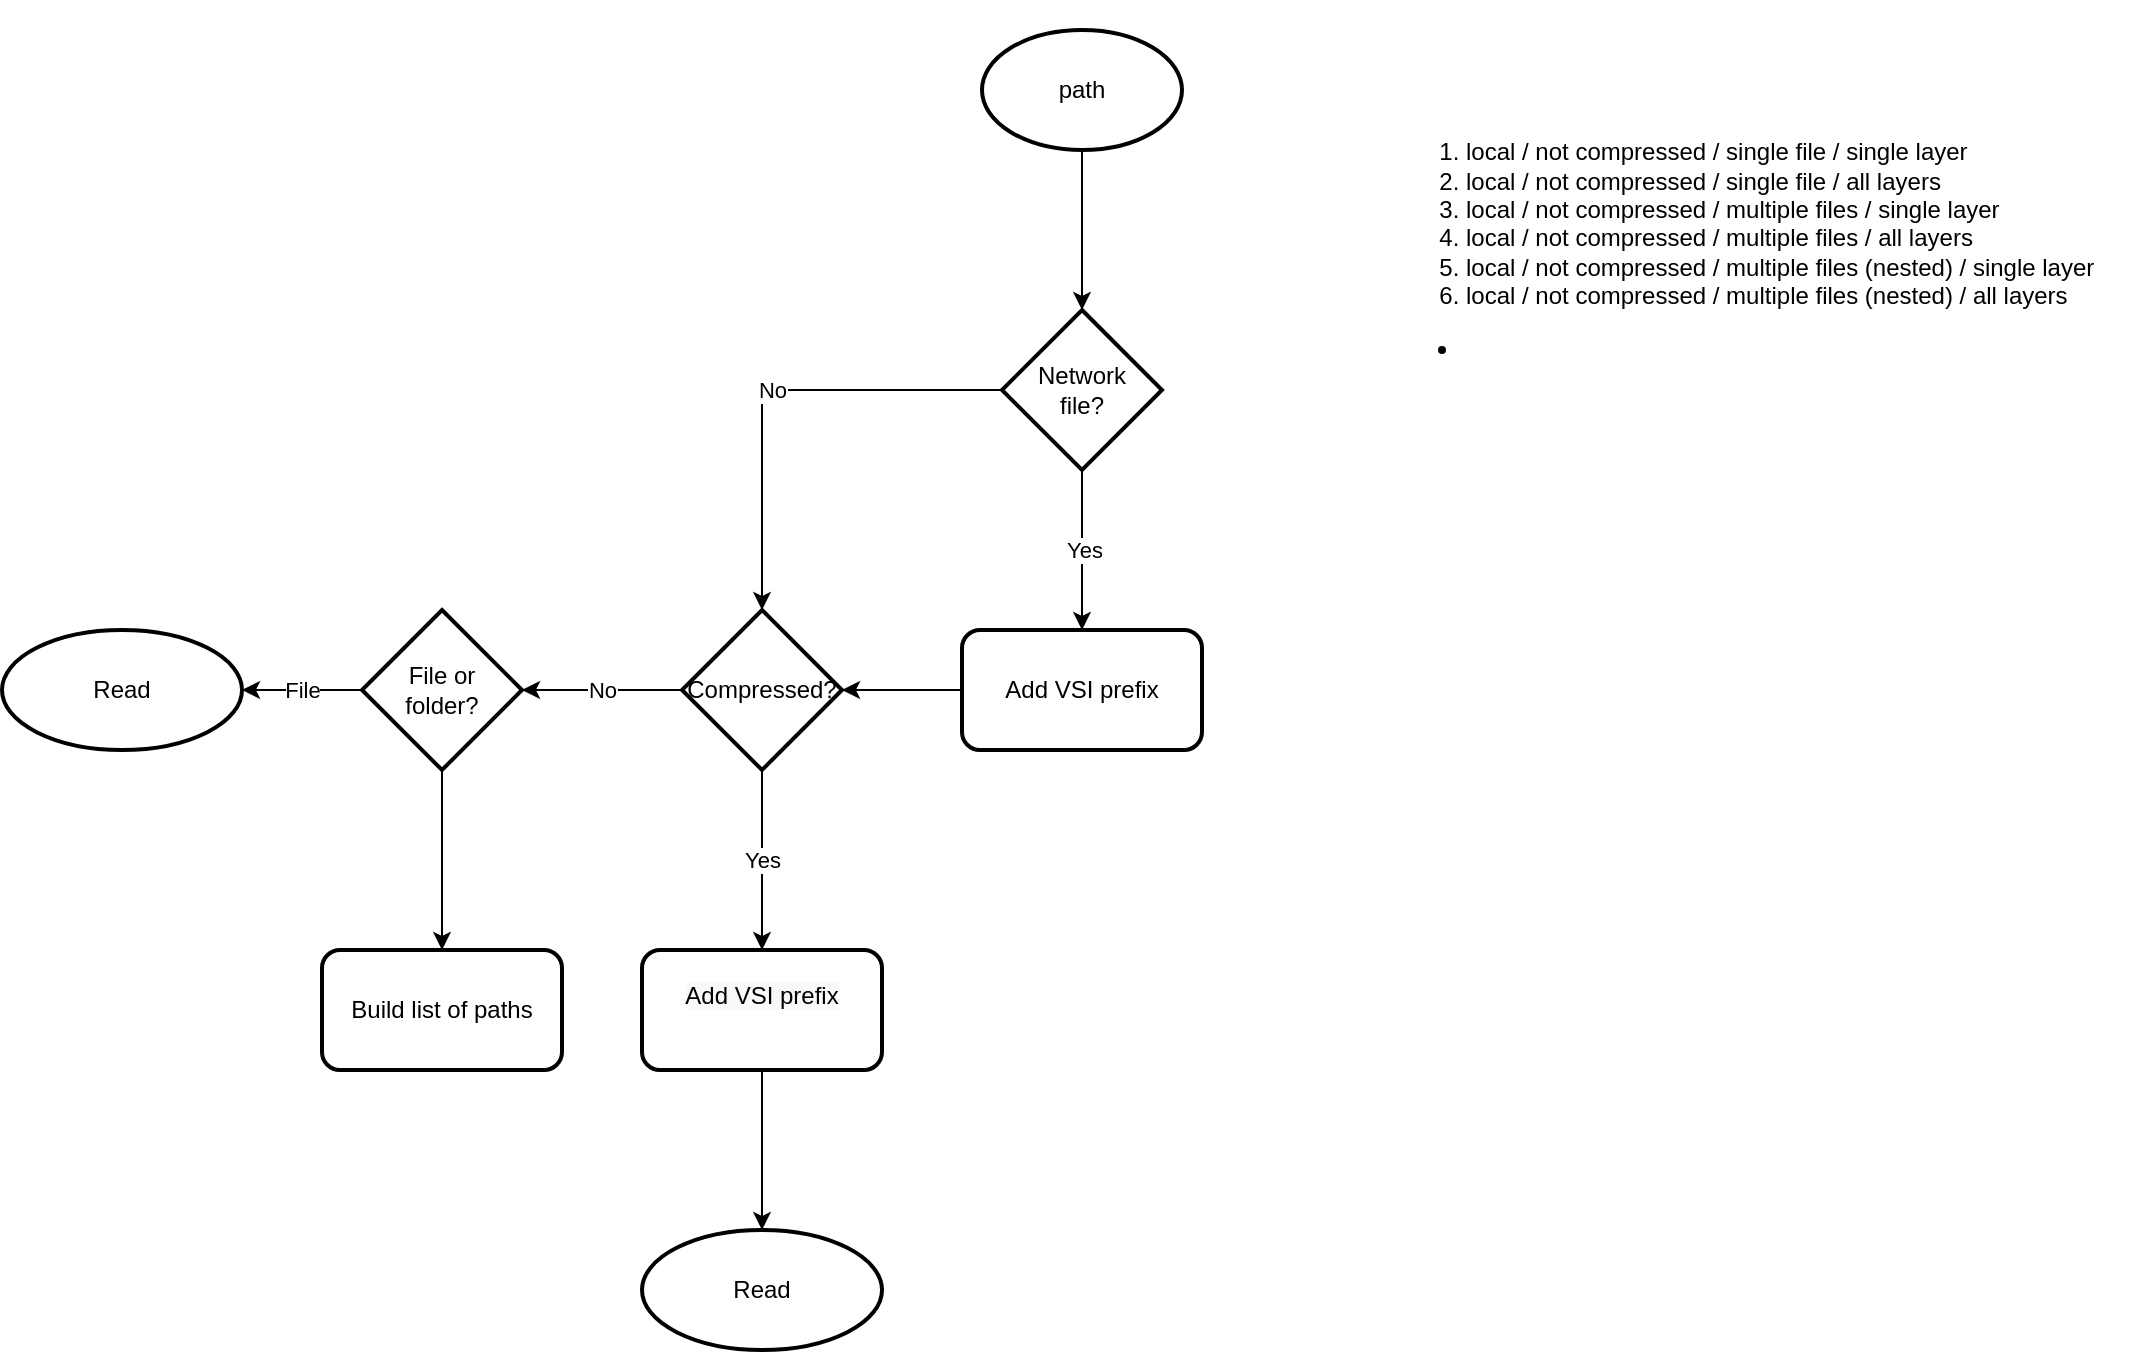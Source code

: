 <mxfile version="20.5.3" type="github">
  <diagram id="wPrvyyBjBpwPHAtFZZG1" name="Page-1">
    <mxGraphModel dx="2201" dy="762" grid="1" gridSize="10" guides="1" tooltips="1" connect="1" arrows="1" fold="1" page="1" pageScale="1" pageWidth="827" pageHeight="1169" math="0" shadow="0">
      <root>
        <mxCell id="0" />
        <mxCell id="1" parent="0" />
        <mxCell id="VcJdVXKJF7oo9tozXP5s-3" value="" style="edgeStyle=orthogonalEdgeStyle;rounded=0;orthogonalLoop=1;jettySize=auto;html=1;entryX=0.5;entryY=0;entryDx=0;entryDy=0;" edge="1" parent="1" source="VcJdVXKJF7oo9tozXP5s-1" target="VcJdVXKJF7oo9tozXP5s-19">
          <mxGeometry relative="1" as="geometry">
            <Array as="points" />
          </mxGeometry>
        </mxCell>
        <mxCell id="VcJdVXKJF7oo9tozXP5s-1" value="path" style="strokeWidth=2;html=1;shape=mxgraph.flowchart.start_1;whiteSpace=wrap;" vertex="1" parent="1">
          <mxGeometry x="200" y="350" width="100" height="60" as="geometry" />
        </mxCell>
        <mxCell id="VcJdVXKJF7oo9tozXP5s-56" value="File" style="edgeStyle=orthogonalEdgeStyle;rounded=0;orthogonalLoop=1;jettySize=auto;html=1;" edge="1" parent="1" source="VcJdVXKJF7oo9tozXP5s-2" target="VcJdVXKJF7oo9tozXP5s-55">
          <mxGeometry relative="1" as="geometry" />
        </mxCell>
        <mxCell id="VcJdVXKJF7oo9tozXP5s-59" value="" style="edgeStyle=orthogonalEdgeStyle;rounded=0;orthogonalLoop=1;jettySize=auto;html=1;" edge="1" parent="1" source="VcJdVXKJF7oo9tozXP5s-2" target="VcJdVXKJF7oo9tozXP5s-58">
          <mxGeometry relative="1" as="geometry" />
        </mxCell>
        <mxCell id="VcJdVXKJF7oo9tozXP5s-2" value="File or &lt;br&gt;folder?" style="rhombus;whiteSpace=wrap;html=1;strokeWidth=2;" vertex="1" parent="1">
          <mxGeometry x="-110" y="640" width="80" height="80" as="geometry" />
        </mxCell>
        <mxCell id="VcJdVXKJF7oo9tozXP5s-25" value="No" style="edgeStyle=orthogonalEdgeStyle;rounded=0;orthogonalLoop=1;jettySize=auto;html=1;" edge="1" parent="1">
          <mxGeometry relative="1" as="geometry">
            <mxPoint x="50" y="680" as="sourcePoint" />
            <mxPoint x="-30" y="680" as="targetPoint" />
          </mxGeometry>
        </mxCell>
        <mxCell id="VcJdVXKJF7oo9tozXP5s-39" value="Yes" style="edgeStyle=orthogonalEdgeStyle;rounded=0;orthogonalLoop=1;jettySize=auto;html=1;" edge="1" parent="1" source="VcJdVXKJF7oo9tozXP5s-19">
          <mxGeometry relative="1" as="geometry">
            <mxPoint x="250" y="650" as="targetPoint" />
          </mxGeometry>
        </mxCell>
        <mxCell id="VcJdVXKJF7oo9tozXP5s-46" value="No" style="edgeStyle=orthogonalEdgeStyle;rounded=0;orthogonalLoop=1;jettySize=auto;html=1;entryX=0.5;entryY=0;entryDx=0;entryDy=0;" edge="1" parent="1" source="VcJdVXKJF7oo9tozXP5s-19" target="VcJdVXKJF7oo9tozXP5s-43">
          <mxGeometry relative="1" as="geometry">
            <mxPoint x="130" y="530" as="targetPoint" />
            <Array as="points">
              <mxPoint x="90" y="530" />
            </Array>
          </mxGeometry>
        </mxCell>
        <mxCell id="VcJdVXKJF7oo9tozXP5s-19" value="Network&lt;br&gt;file?" style="rhombus;whiteSpace=wrap;html=1;strokeWidth=2;" vertex="1" parent="1">
          <mxGeometry x="210" y="490" width="80" height="80" as="geometry" />
        </mxCell>
        <mxCell id="VcJdVXKJF7oo9tozXP5s-47" style="edgeStyle=orthogonalEdgeStyle;rounded=0;orthogonalLoop=1;jettySize=auto;html=1;entryX=1;entryY=0.5;entryDx=0;entryDy=0;" edge="1" parent="1" source="VcJdVXKJF7oo9tozXP5s-33" target="VcJdVXKJF7oo9tozXP5s-43">
          <mxGeometry relative="1" as="geometry" />
        </mxCell>
        <mxCell id="VcJdVXKJF7oo9tozXP5s-33" value="Add VSI prefix" style="rounded=1;whiteSpace=wrap;html=1;strokeWidth=2;" vertex="1" parent="1">
          <mxGeometry x="190" y="650" width="120" height="60" as="geometry" />
        </mxCell>
        <mxCell id="VcJdVXKJF7oo9tozXP5s-51" value="Yes" style="edgeStyle=orthogonalEdgeStyle;rounded=0;orthogonalLoop=1;jettySize=auto;html=1;" edge="1" parent="1" source="VcJdVXKJF7oo9tozXP5s-43" target="VcJdVXKJF7oo9tozXP5s-50">
          <mxGeometry relative="1" as="geometry" />
        </mxCell>
        <mxCell id="VcJdVXKJF7oo9tozXP5s-43" value="Compressed?" style="rhombus;whiteSpace=wrap;html=1;strokeWidth=2;" vertex="1" parent="1">
          <mxGeometry x="50" y="640" width="80" height="80" as="geometry" />
        </mxCell>
        <mxCell id="VcJdVXKJF7oo9tozXP5s-54" value="" style="edgeStyle=orthogonalEdgeStyle;rounded=0;orthogonalLoop=1;jettySize=auto;html=1;" edge="1" parent="1" source="VcJdVXKJF7oo9tozXP5s-50" target="VcJdVXKJF7oo9tozXP5s-53">
          <mxGeometry relative="1" as="geometry" />
        </mxCell>
        <mxCell id="VcJdVXKJF7oo9tozXP5s-50" value="&#xa;&lt;span style=&quot;color: rgb(0, 0, 0); font-family: Helvetica; font-size: 12px; font-style: normal; font-variant-ligatures: normal; font-variant-caps: normal; font-weight: 400; letter-spacing: normal; orphans: 2; text-align: center; text-indent: 0px; text-transform: none; widows: 2; word-spacing: 0px; -webkit-text-stroke-width: 0px; background-color: rgb(248, 249, 250); text-decoration-thickness: initial; text-decoration-style: initial; text-decoration-color: initial; float: none; display: inline !important;&quot;&gt;Add VSI prefix&lt;/span&gt;&#xa;&#xa;" style="rounded=1;whiteSpace=wrap;html=1;strokeWidth=2;" vertex="1" parent="1">
          <mxGeometry x="30" y="810" width="120" height="60" as="geometry" />
        </mxCell>
        <mxCell id="VcJdVXKJF7oo9tozXP5s-53" value="Read" style="ellipse;whiteSpace=wrap;html=1;rounded=1;strokeWidth=2;" vertex="1" parent="1">
          <mxGeometry x="30" y="950" width="120" height="60" as="geometry" />
        </mxCell>
        <mxCell id="VcJdVXKJF7oo9tozXP5s-55" value="Read" style="ellipse;whiteSpace=wrap;html=1;strokeWidth=2;" vertex="1" parent="1">
          <mxGeometry x="-290" y="650" width="120" height="60" as="geometry" />
        </mxCell>
        <mxCell id="VcJdVXKJF7oo9tozXP5s-58" value="Build list of paths" style="rounded=1;whiteSpace=wrap;html=1;strokeWidth=2;" vertex="1" parent="1">
          <mxGeometry x="-130" y="810" width="120" height="60" as="geometry" />
        </mxCell>
        <mxCell id="VcJdVXKJF7oo9tozXP5s-60" value="&lt;ol&gt;&lt;li&gt;&lt;span style=&quot;background-color: initial;&quot;&gt;local / not compressed / single file / single layer&lt;/span&gt;&lt;/li&gt;&lt;li&gt;&lt;span style=&quot;background-color: initial;&quot;&gt;local / not compressed / single file / all layers&lt;/span&gt;&lt;/li&gt;&lt;li&gt;&lt;span style=&quot;background-color: initial;&quot;&gt;local / not compressed / multiple files / single layer&lt;/span&gt;&lt;/li&gt;&lt;li&gt;&lt;span style=&quot;background-color: initial;&quot;&gt;local / not compressed / multiple files&lt;/span&gt;&lt;span style=&quot;background-color: initial;&quot;&gt;&amp;nbsp;/ all layers&lt;/span&gt;&lt;/li&gt;&lt;li&gt;&lt;span style=&quot;background-color: initial;&quot;&gt;local / not compressed / multiple files (nested) / single layer&lt;/span&gt;&lt;/li&gt;&lt;li&gt;&lt;span style=&quot;background-color: initial;&quot;&gt;local / not compressed / multiple files&lt;/span&gt;&lt;span style=&quot;background-color: initial;&quot;&gt;&amp;nbsp;(nested) / all layers&lt;/span&gt;&lt;/li&gt;&lt;ul&gt;&lt;/ul&gt;&lt;/ol&gt;&lt;ul&gt;&lt;li&gt;&amp;nbsp;&lt;/li&gt;&lt;/ul&gt;" style="text;html=1;strokeColor=none;fillColor=none;align=left;verticalAlign=middle;whiteSpace=wrap;rounded=0;" vertex="1" parent="1">
          <mxGeometry x="400" y="335" width="380" height="250" as="geometry" />
        </mxCell>
      </root>
    </mxGraphModel>
  </diagram>
</mxfile>
